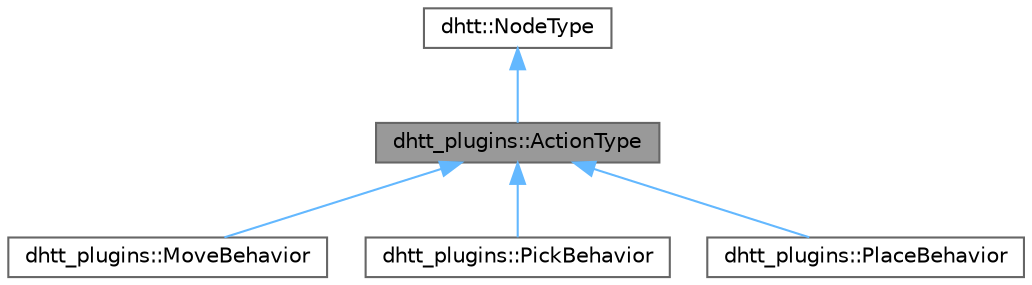 digraph "dhtt_plugins::ActionType"
{
 // LATEX_PDF_SIZE
  bgcolor="transparent";
  edge [fontname=Helvetica,fontsize=10,labelfontname=Helvetica,labelfontsize=10];
  node [fontname=Helvetica,fontsize=10,shape=box,height=0.2,width=0.4];
  Node1 [label="dhtt_plugins::ActionType",height=0.2,width=0.4,color="gray40", fillcolor="grey60", style="filled", fontcolor="black",tooltip="parent class of all behavior/action type nodes"];
  Node2 -> Node1 [dir="back",color="steelblue1",style="solid"];
  Node2 [label="dhtt::NodeType",height=0.2,width=0.4,color="gray40", fillcolor="white", style="filled",URL="$classdhtt_1_1NodeType.html",tooltip="Base class describing the logic of the nodes."];
  Node1 -> Node3 [dir="back",color="steelblue1",style="solid"];
  Node3 [label="dhtt_plugins::MoveBehavior",height=0.2,width=0.4,color="gray40", fillcolor="white", style="filled",URL="$classdhtt__plugins_1_1MoveBehavior.html",tooltip="Moves to a semantically specified location on a given map."];
  Node1 -> Node4 [dir="back",color="steelblue1",style="solid"];
  Node4 [label="dhtt_plugins::PickBehavior",height=0.2,width=0.4,color="gray40", fillcolor="white", style="filled",URL="$classdhtt__plugins_1_1PickBehavior.html",tooltip="Action behavior to pick up the first object detected in front of the robot at the current position."];
  Node1 -> Node5 [dir="back",color="steelblue1",style="solid"];
  Node5 [label="dhtt_plugins::PlaceBehavior",height=0.2,width=0.4,color="gray40", fillcolor="white", style="filled",URL="$classdhtt__plugins_1_1PlaceBehavior.html",tooltip="Place behavior implementation."];
}
